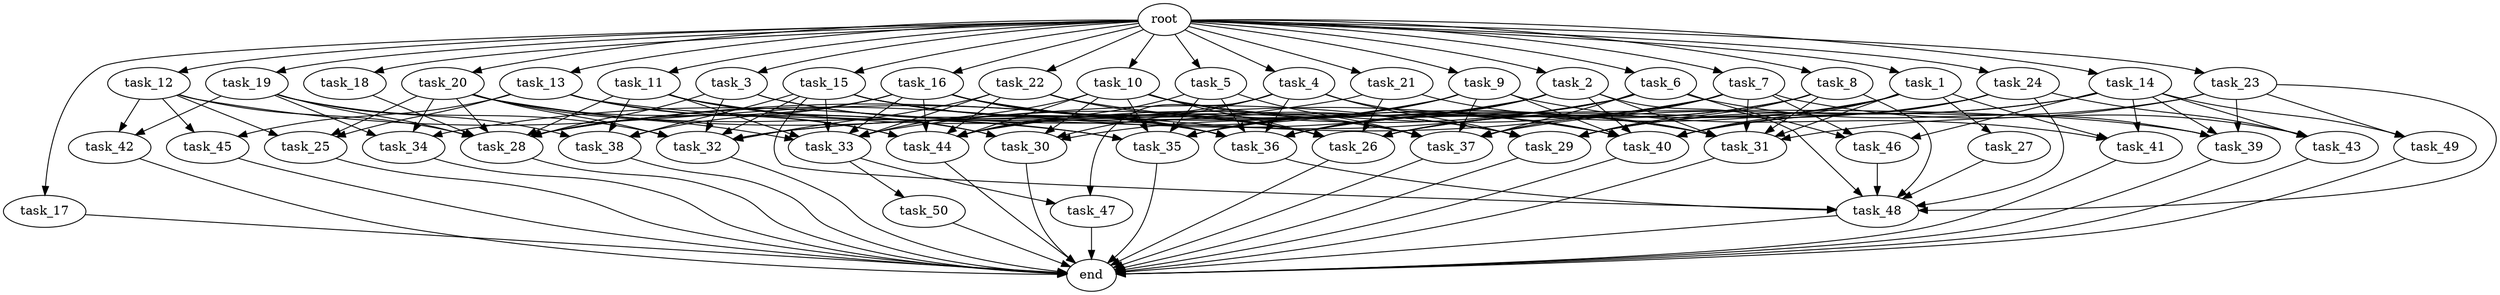 digraph G {
  root [size="0.000000e+00"];
  task_1 [size="8.415592e+09"];
  task_2 [size="5.236359e+09"];
  task_3 [size="9.379245e+09"];
  task_4 [size="8.962831e+09"];
  task_5 [size="8.375467e+09"];
  task_6 [size="8.942543e+09"];
  task_7 [size="7.811215e+09"];
  task_8 [size="8.314650e+09"];
  task_9 [size="1.679345e+08"];
  task_10 [size="2.125312e+09"];
  task_11 [size="6.119329e+09"];
  task_12 [size="9.737767e+09"];
  task_13 [size="5.501583e+09"];
  task_14 [size="5.337997e+09"];
  task_15 [size="2.868414e+09"];
  task_16 [size="6.691542e+09"];
  task_17 [size="6.525112e+09"];
  task_18 [size="2.144506e+08"];
  task_19 [size="1.000098e+09"];
  task_20 [size="1.966332e+09"];
  task_21 [size="2.388944e+09"];
  task_22 [size="6.906119e+09"];
  task_23 [size="5.685175e+09"];
  task_24 [size="2.046081e+09"];
  task_25 [size="6.235222e+09"];
  task_26 [size="6.841152e+09"];
  task_27 [size="4.477712e+09"];
  task_28 [size="8.622621e+07"];
  task_29 [size="3.848901e+09"];
  task_30 [size="3.819410e+09"];
  task_31 [size="5.098484e+09"];
  task_32 [size="8.774698e+09"];
  task_33 [size="4.719766e+09"];
  task_34 [size="3.483161e+09"];
  task_35 [size="3.089864e+09"];
  task_36 [size="7.993686e+08"];
  task_37 [size="3.257714e+09"];
  task_38 [size="2.225397e+09"];
  task_39 [size="8.249207e+09"];
  task_40 [size="1.055289e+09"];
  task_41 [size="8.127267e+09"];
  task_42 [size="5.094038e+09"];
  task_43 [size="5.657474e+08"];
  task_44 [size="4.377699e+09"];
  task_45 [size="4.491315e+09"];
  task_46 [size="8.422318e+09"];
  task_47 [size="4.933436e+09"];
  task_48 [size="5.929564e+09"];
  task_49 [size="9.875396e+09"];
  task_50 [size="7.822568e+09"];
  end [size="0.000000e+00"];

  root -> task_1 [size="1.000000e-12"];
  root -> task_2 [size="1.000000e-12"];
  root -> task_3 [size="1.000000e-12"];
  root -> task_4 [size="1.000000e-12"];
  root -> task_5 [size="1.000000e-12"];
  root -> task_6 [size="1.000000e-12"];
  root -> task_7 [size="1.000000e-12"];
  root -> task_8 [size="1.000000e-12"];
  root -> task_9 [size="1.000000e-12"];
  root -> task_10 [size="1.000000e-12"];
  root -> task_11 [size="1.000000e-12"];
  root -> task_12 [size="1.000000e-12"];
  root -> task_13 [size="1.000000e-12"];
  root -> task_14 [size="1.000000e-12"];
  root -> task_15 [size="1.000000e-12"];
  root -> task_16 [size="1.000000e-12"];
  root -> task_17 [size="1.000000e-12"];
  root -> task_18 [size="1.000000e-12"];
  root -> task_19 [size="1.000000e-12"];
  root -> task_20 [size="1.000000e-12"];
  root -> task_21 [size="1.000000e-12"];
  root -> task_22 [size="1.000000e-12"];
  root -> task_23 [size="1.000000e-12"];
  root -> task_24 [size="1.000000e-12"];
  task_1 -> task_26 [size="7.601280e+07"];
  task_1 -> task_27 [size="4.477712e+08"];
  task_1 -> task_29 [size="4.811126e+07"];
  task_1 -> task_31 [size="6.373105e+07"];
  task_1 -> task_35 [size="4.414091e+07"];
  task_1 -> task_40 [size="1.319112e+07"];
  task_1 -> task_41 [size="2.709089e+08"];
  task_2 -> task_28 [size="9.580690e+05"];
  task_2 -> task_31 [size="6.373105e+07"];
  task_2 -> task_35 [size="4.414091e+07"];
  task_2 -> task_36 [size="7.993686e+06"];
  task_2 -> task_40 [size="1.319112e+07"];
  task_2 -> task_48 [size="7.411955e+07"];
  task_3 -> task_26 [size="7.601280e+07"];
  task_3 -> task_28 [size="9.580690e+05"];
  task_3 -> task_32 [size="1.253528e+08"];
  task_3 -> task_36 [size="7.993686e+06"];
  task_4 -> task_29 [size="4.811126e+07"];
  task_4 -> task_30 [size="7.638821e+07"];
  task_4 -> task_36 [size="7.993686e+06"];
  task_4 -> task_40 [size="1.319112e+07"];
  task_4 -> task_44 [size="5.472124e+07"];
  task_4 -> task_47 [size="2.466718e+08"];
  task_5 -> task_35 [size="4.414091e+07"];
  task_5 -> task_36 [size="7.993686e+06"];
  task_5 -> task_37 [size="4.653877e+07"];
  task_5 -> task_44 [size="5.472124e+07"];
  task_6 -> task_32 [size="1.253528e+08"];
  task_6 -> task_33 [size="6.742522e+07"];
  task_6 -> task_36 [size="7.993686e+06"];
  task_6 -> task_37 [size="4.653877e+07"];
  task_6 -> task_39 [size="2.062302e+08"];
  task_6 -> task_46 [size="2.807439e+08"];
  task_7 -> task_26 [size="7.601280e+07"];
  task_7 -> task_28 [size="9.580690e+05"];
  task_7 -> task_31 [size="6.373105e+07"];
  task_7 -> task_36 [size="7.993686e+06"];
  task_7 -> task_37 [size="4.653877e+07"];
  task_7 -> task_43 [size="1.885825e+07"];
  task_7 -> task_44 [size="5.472124e+07"];
  task_7 -> task_46 [size="2.807439e+08"];
  task_8 -> task_26 [size="7.601280e+07"];
  task_8 -> task_29 [size="4.811126e+07"];
  task_8 -> task_31 [size="6.373105e+07"];
  task_8 -> task_36 [size="7.993686e+06"];
  task_8 -> task_48 [size="7.411955e+07"];
  task_9 -> task_30 [size="7.638821e+07"];
  task_9 -> task_32 [size="1.253528e+08"];
  task_9 -> task_35 [size="4.414091e+07"];
  task_9 -> task_37 [size="4.653877e+07"];
  task_9 -> task_40 [size="1.319112e+07"];
  task_9 -> task_41 [size="2.709089e+08"];
  task_10 -> task_26 [size="7.601280e+07"];
  task_10 -> task_30 [size="7.638821e+07"];
  task_10 -> task_33 [size="6.742522e+07"];
  task_10 -> task_35 [size="4.414091e+07"];
  task_10 -> task_37 [size="4.653877e+07"];
  task_10 -> task_40 [size="1.319112e+07"];
  task_10 -> task_44 [size="5.472124e+07"];
  task_11 -> task_28 [size="9.580690e+05"];
  task_11 -> task_30 [size="7.638821e+07"];
  task_11 -> task_33 [size="6.742522e+07"];
  task_11 -> task_35 [size="4.414091e+07"];
  task_11 -> task_38 [size="5.563493e+07"];
  task_11 -> task_40 [size="1.319112e+07"];
  task_12 -> task_25 [size="2.078407e+08"];
  task_12 -> task_28 [size="9.580690e+05"];
  task_12 -> task_36 [size="7.993686e+06"];
  task_12 -> task_42 [size="2.547019e+08"];
  task_12 -> task_45 [size="2.245657e+08"];
  task_13 -> task_25 [size="2.078407e+08"];
  task_13 -> task_30 [size="7.638821e+07"];
  task_13 -> task_39 [size="2.062302e+08"];
  task_13 -> task_44 [size="5.472124e+07"];
  task_13 -> task_45 [size="2.245657e+08"];
  task_14 -> task_29 [size="4.811126e+07"];
  task_14 -> task_37 [size="4.653877e+07"];
  task_14 -> task_39 [size="2.062302e+08"];
  task_14 -> task_41 [size="2.709089e+08"];
  task_14 -> task_43 [size="1.885825e+07"];
  task_14 -> task_46 [size="2.807439e+08"];
  task_14 -> task_49 [size="4.937698e+08"];
  task_15 -> task_29 [size="4.811126e+07"];
  task_15 -> task_32 [size="1.253528e+08"];
  task_15 -> task_33 [size="6.742522e+07"];
  task_15 -> task_36 [size="7.993686e+06"];
  task_15 -> task_37 [size="4.653877e+07"];
  task_15 -> task_38 [size="5.563493e+07"];
  task_15 -> task_48 [size="7.411955e+07"];
  task_16 -> task_26 [size="7.601280e+07"];
  task_16 -> task_28 [size="9.580690e+05"];
  task_16 -> task_29 [size="4.811126e+07"];
  task_16 -> task_31 [size="6.373105e+07"];
  task_16 -> task_33 [size="6.742522e+07"];
  task_16 -> task_36 [size="7.993686e+06"];
  task_16 -> task_38 [size="5.563493e+07"];
  task_16 -> task_44 [size="5.472124e+07"];
  task_17 -> end [size="1.000000e-12"];
  task_18 -> task_28 [size="9.580690e+05"];
  task_19 -> task_28 [size="9.580690e+05"];
  task_19 -> task_32 [size="1.253528e+08"];
  task_19 -> task_34 [size="1.161054e+08"];
  task_19 -> task_38 [size="5.563493e+07"];
  task_19 -> task_42 [size="2.547019e+08"];
  task_20 -> task_25 [size="2.078407e+08"];
  task_20 -> task_28 [size="9.580690e+05"];
  task_20 -> task_29 [size="4.811126e+07"];
  task_20 -> task_32 [size="1.253528e+08"];
  task_20 -> task_33 [size="6.742522e+07"];
  task_20 -> task_34 [size="1.161054e+08"];
  task_20 -> task_35 [size="4.414091e+07"];
  task_20 -> task_44 [size="5.472124e+07"];
  task_21 -> task_26 [size="7.601280e+07"];
  task_21 -> task_31 [size="6.373105e+07"];
  task_21 -> task_34 [size="1.161054e+08"];
  task_22 -> task_26 [size="7.601280e+07"];
  task_22 -> task_31 [size="6.373105e+07"];
  task_22 -> task_32 [size="1.253528e+08"];
  task_22 -> task_33 [size="6.742522e+07"];
  task_22 -> task_44 [size="5.472124e+07"];
  task_23 -> task_31 [size="6.373105e+07"];
  task_23 -> task_39 [size="2.062302e+08"];
  task_23 -> task_40 [size="1.319112e+07"];
  task_23 -> task_48 [size="7.411955e+07"];
  task_23 -> task_49 [size="4.937698e+08"];
  task_24 -> task_26 [size="7.601280e+07"];
  task_24 -> task_29 [size="4.811126e+07"];
  task_24 -> task_40 [size="1.319112e+07"];
  task_24 -> task_43 [size="1.885825e+07"];
  task_24 -> task_48 [size="7.411955e+07"];
  task_25 -> end [size="1.000000e-12"];
  task_26 -> end [size="1.000000e-12"];
  task_27 -> task_48 [size="7.411955e+07"];
  task_28 -> end [size="1.000000e-12"];
  task_29 -> end [size="1.000000e-12"];
  task_30 -> end [size="1.000000e-12"];
  task_31 -> end [size="1.000000e-12"];
  task_32 -> end [size="1.000000e-12"];
  task_33 -> task_47 [size="2.466718e+08"];
  task_33 -> task_50 [size="7.822568e+08"];
  task_34 -> end [size="1.000000e-12"];
  task_35 -> end [size="1.000000e-12"];
  task_36 -> task_48 [size="7.411955e+07"];
  task_37 -> end [size="1.000000e-12"];
  task_38 -> end [size="1.000000e-12"];
  task_39 -> end [size="1.000000e-12"];
  task_40 -> end [size="1.000000e-12"];
  task_41 -> end [size="1.000000e-12"];
  task_42 -> end [size="1.000000e-12"];
  task_43 -> end [size="1.000000e-12"];
  task_44 -> end [size="1.000000e-12"];
  task_45 -> end [size="1.000000e-12"];
  task_46 -> task_48 [size="7.411955e+07"];
  task_47 -> end [size="1.000000e-12"];
  task_48 -> end [size="1.000000e-12"];
  task_49 -> end [size="1.000000e-12"];
  task_50 -> end [size="1.000000e-12"];
}
